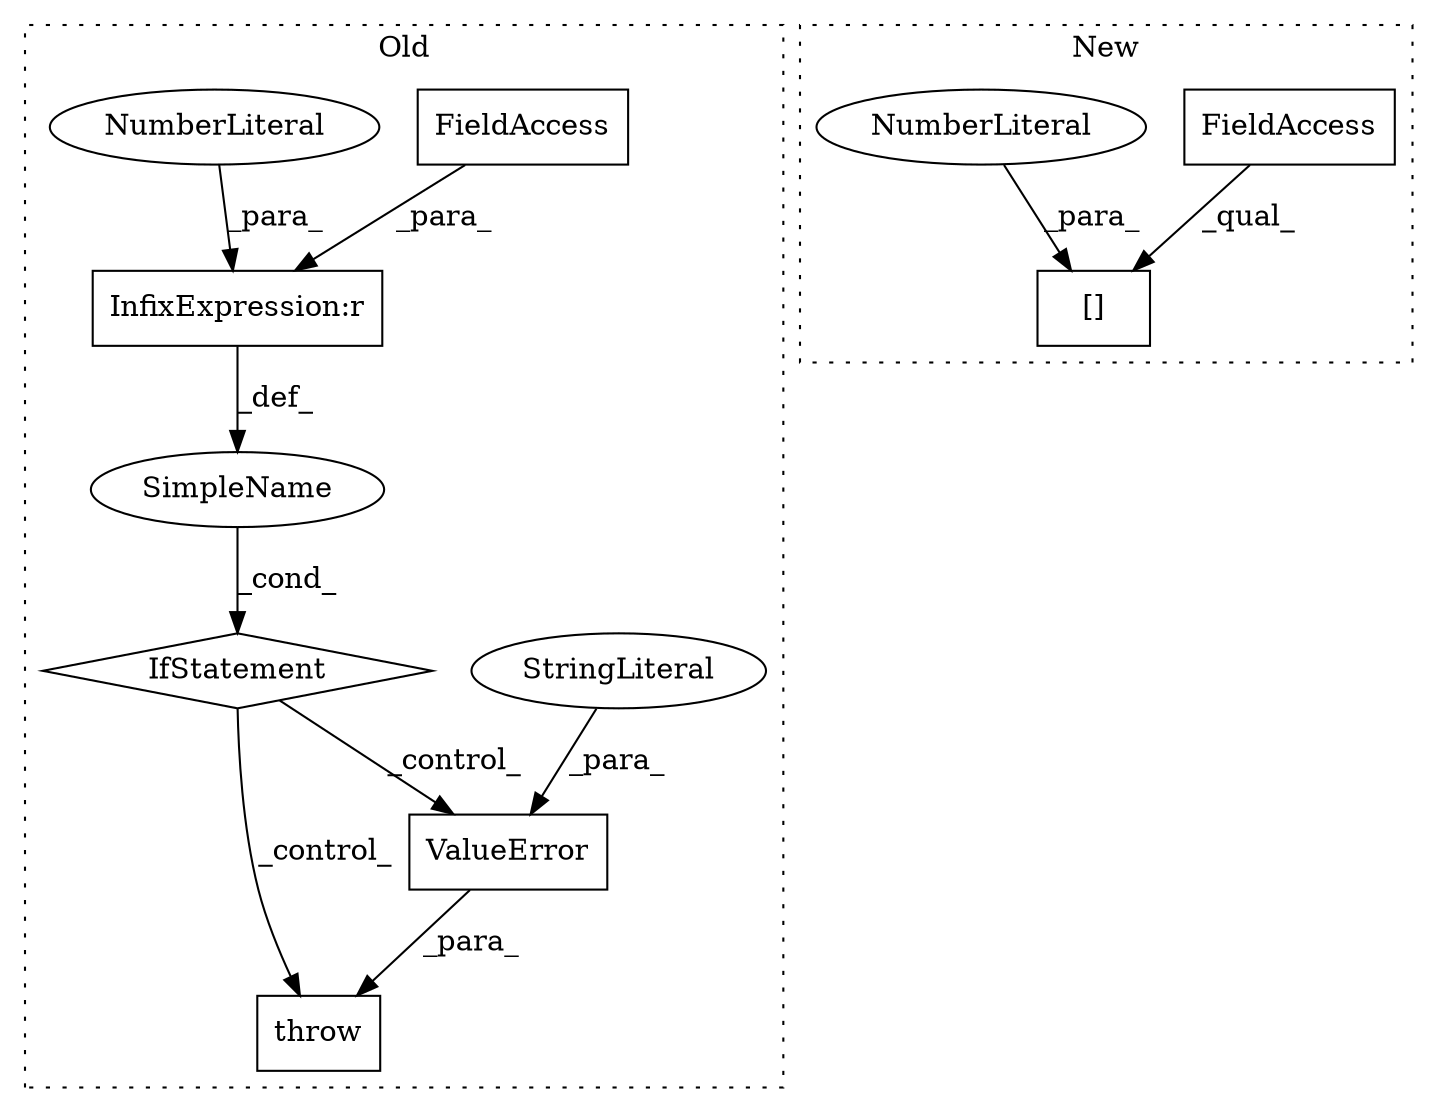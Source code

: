 digraph G {
subgraph cluster0 {
1 [label="throw" a="53" s="4137" l="6" shape="box"];
4 [label="IfStatement" a="25" s="4050,4065" l="4,2" shape="diamond"];
5 [label="SimpleName" a="42" s="" l="" shape="ellipse"];
6 [label="InfixExpression:r" a="27" s="4060" l="4" shape="box"];
7 [label="FieldAccess" a="22" s="4054" l="6" shape="box"];
8 [label="ValueError" a="32" s="4143,4181" l="11,1" shape="box"];
9 [label="StringLiteral" a="45" s="4154" l="27" shape="ellipse"];
11 [label="NumberLiteral" a="34" s="4064" l="1" shape="ellipse"];
label = "Old";
style="dotted";
}
subgraph cluster1 {
2 [label="[]" a="2" s="4653,4667" l="13,1" shape="box"];
3 [label="FieldAccess" a="22" s="4653" l="12" shape="box"];
10 [label="NumberLiteral" a="34" s="4666" l="1" shape="ellipse"];
label = "New";
style="dotted";
}
3 -> 2 [label="_qual_"];
4 -> 1 [label="_control_"];
4 -> 8 [label="_control_"];
5 -> 4 [label="_cond_"];
6 -> 5 [label="_def_"];
7 -> 6 [label="_para_"];
8 -> 1 [label="_para_"];
9 -> 8 [label="_para_"];
10 -> 2 [label="_para_"];
11 -> 6 [label="_para_"];
}
